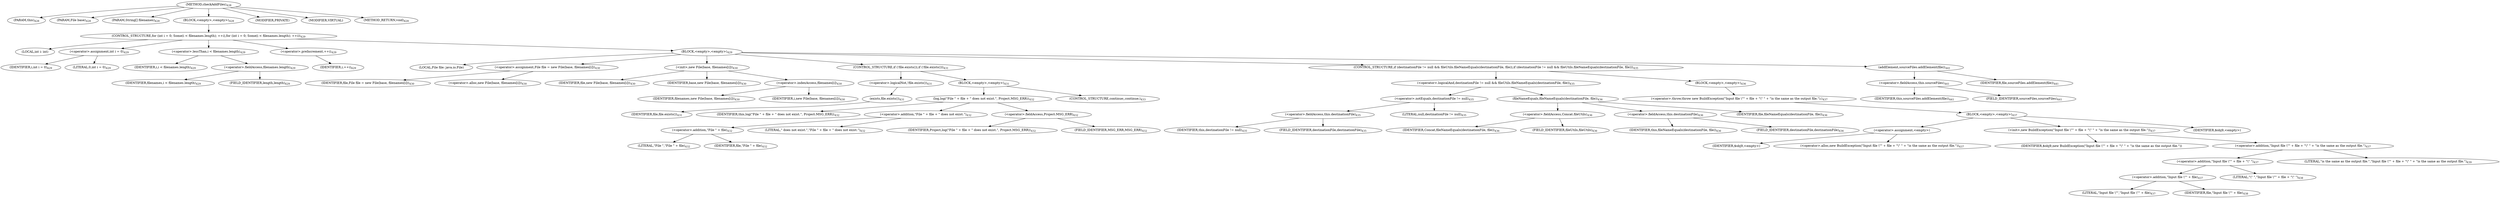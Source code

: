 digraph "checkAddFiles" {  
"753" [label = <(METHOD,checkAddFiles)<SUB>428</SUB>> ]
"40" [label = <(PARAM,this)<SUB>428</SUB>> ]
"754" [label = <(PARAM,File base)<SUB>428</SUB>> ]
"755" [label = <(PARAM,String[] filenames)<SUB>428</SUB>> ]
"756" [label = <(BLOCK,&lt;empty&gt;,&lt;empty&gt;)<SUB>428</SUB>> ]
"757" [label = <(CONTROL_STRUCTURE,for (int i = 0; Some(i &lt; filenames.length); ++i),for (int i = 0; Some(i &lt; filenames.length); ++i))<SUB>429</SUB>> ]
"758" [label = <(LOCAL,int i: int)> ]
"759" [label = <(&lt;operator&gt;.assignment,int i = 0)<SUB>429</SUB>> ]
"760" [label = <(IDENTIFIER,i,int i = 0)<SUB>429</SUB>> ]
"761" [label = <(LITERAL,0,int i = 0)<SUB>429</SUB>> ]
"762" [label = <(&lt;operator&gt;.lessThan,i &lt; filenames.length)<SUB>429</SUB>> ]
"763" [label = <(IDENTIFIER,i,i &lt; filenames.length)<SUB>429</SUB>> ]
"764" [label = <(&lt;operator&gt;.fieldAccess,filenames.length)<SUB>429</SUB>> ]
"765" [label = <(IDENTIFIER,filenames,i &lt; filenames.length)<SUB>429</SUB>> ]
"766" [label = <(FIELD_IDENTIFIER,length,length)<SUB>429</SUB>> ]
"767" [label = <(&lt;operator&gt;.preIncrement,++i)<SUB>429</SUB>> ]
"768" [label = <(IDENTIFIER,i,++i)<SUB>429</SUB>> ]
"769" [label = <(BLOCK,&lt;empty&gt;,&lt;empty&gt;)<SUB>429</SUB>> ]
"38" [label = <(LOCAL,File file: java.io.File)> ]
"770" [label = <(&lt;operator&gt;.assignment,File file = new File(base, filenames[i]))<SUB>430</SUB>> ]
"771" [label = <(IDENTIFIER,file,File file = new File(base, filenames[i]))<SUB>430</SUB>> ]
"772" [label = <(&lt;operator&gt;.alloc,new File(base, filenames[i]))<SUB>430</SUB>> ]
"773" [label = <(&lt;init&gt;,new File(base, filenames[i]))<SUB>430</SUB>> ]
"37" [label = <(IDENTIFIER,file,new File(base, filenames[i]))<SUB>430</SUB>> ]
"774" [label = <(IDENTIFIER,base,new File(base, filenames[i]))<SUB>430</SUB>> ]
"775" [label = <(&lt;operator&gt;.indexAccess,filenames[i])<SUB>430</SUB>> ]
"776" [label = <(IDENTIFIER,filenames,new File(base, filenames[i]))<SUB>430</SUB>> ]
"777" [label = <(IDENTIFIER,i,new File(base, filenames[i]))<SUB>430</SUB>> ]
"778" [label = <(CONTROL_STRUCTURE,if (!file.exists()),if (!file.exists()))<SUB>431</SUB>> ]
"779" [label = <(&lt;operator&gt;.logicalNot,!file.exists())<SUB>431</SUB>> ]
"780" [label = <(exists,file.exists())<SUB>431</SUB>> ]
"781" [label = <(IDENTIFIER,file,file.exists())<SUB>431</SUB>> ]
"782" [label = <(BLOCK,&lt;empty&gt;,&lt;empty&gt;)<SUB>431</SUB>> ]
"783" [label = <(log,log(&quot;File &quot; + file + &quot; does not exist.&quot;, Project.MSG_ERR))<SUB>432</SUB>> ]
"39" [label = <(IDENTIFIER,this,log(&quot;File &quot; + file + &quot; does not exist.&quot;, Project.MSG_ERR))<SUB>432</SUB>> ]
"784" [label = <(&lt;operator&gt;.addition,&quot;File &quot; + file + &quot; does not exist.&quot;)<SUB>432</SUB>> ]
"785" [label = <(&lt;operator&gt;.addition,&quot;File &quot; + file)<SUB>432</SUB>> ]
"786" [label = <(LITERAL,&quot;File &quot;,&quot;File &quot; + file)<SUB>432</SUB>> ]
"787" [label = <(IDENTIFIER,file,&quot;File &quot; + file)<SUB>432</SUB>> ]
"788" [label = <(LITERAL,&quot; does not exist.&quot;,&quot;File &quot; + file + &quot; does not exist.&quot;)<SUB>432</SUB>> ]
"789" [label = <(&lt;operator&gt;.fieldAccess,Project.MSG_ERR)<SUB>432</SUB>> ]
"790" [label = <(IDENTIFIER,Project,log(&quot;File &quot; + file + &quot; does not exist.&quot;, Project.MSG_ERR))<SUB>432</SUB>> ]
"791" [label = <(FIELD_IDENTIFIER,MSG_ERR,MSG_ERR)<SUB>432</SUB>> ]
"792" [label = <(CONTROL_STRUCTURE,continue;,continue;)<SUB>433</SUB>> ]
"793" [label = <(CONTROL_STRUCTURE,if (destinationFile != null &amp;&amp; fileUtils.fileNameEquals(destinationFile, file)),if (destinationFile != null &amp;&amp; fileUtils.fileNameEquals(destinationFile, file)))<SUB>435</SUB>> ]
"794" [label = <(&lt;operator&gt;.logicalAnd,destinationFile != null &amp;&amp; fileUtils.fileNameEquals(destinationFile, file))<SUB>435</SUB>> ]
"795" [label = <(&lt;operator&gt;.notEquals,destinationFile != null)<SUB>435</SUB>> ]
"796" [label = <(&lt;operator&gt;.fieldAccess,this.destinationFile)<SUB>435</SUB>> ]
"797" [label = <(IDENTIFIER,this,destinationFile != null)<SUB>435</SUB>> ]
"798" [label = <(FIELD_IDENTIFIER,destinationFile,destinationFile)<SUB>435</SUB>> ]
"799" [label = <(LITERAL,null,destinationFile != null)<SUB>435</SUB>> ]
"800" [label = <(fileNameEquals,fileNameEquals(destinationFile, file))<SUB>436</SUB>> ]
"801" [label = <(&lt;operator&gt;.fieldAccess,Concat.fileUtils)<SUB>436</SUB>> ]
"802" [label = <(IDENTIFIER,Concat,fileNameEquals(destinationFile, file))<SUB>436</SUB>> ]
"803" [label = <(FIELD_IDENTIFIER,fileUtils,fileUtils)<SUB>436</SUB>> ]
"804" [label = <(&lt;operator&gt;.fieldAccess,this.destinationFile)<SUB>436</SUB>> ]
"805" [label = <(IDENTIFIER,this,fileNameEquals(destinationFile, file))<SUB>436</SUB>> ]
"806" [label = <(FIELD_IDENTIFIER,destinationFile,destinationFile)<SUB>436</SUB>> ]
"807" [label = <(IDENTIFIER,file,fileNameEquals(destinationFile, file))<SUB>436</SUB>> ]
"808" [label = <(BLOCK,&lt;empty&gt;,&lt;empty&gt;)<SUB>436</SUB>> ]
"809" [label = <(&lt;operator&gt;.throw,throw new BuildException(&quot;Input file \&quot;&quot; + file + &quot;\&quot; &quot; + &quot;is the same as the output file.&quot;);)<SUB>437</SUB>> ]
"810" [label = <(BLOCK,&lt;empty&gt;,&lt;empty&gt;)<SUB>437</SUB>> ]
"811" [label = <(&lt;operator&gt;.assignment,&lt;empty&gt;)> ]
"812" [label = <(IDENTIFIER,$obj9,&lt;empty&gt;)> ]
"813" [label = <(&lt;operator&gt;.alloc,new BuildException(&quot;Input file \&quot;&quot; + file + &quot;\&quot; &quot; + &quot;is the same as the output file.&quot;))<SUB>437</SUB>> ]
"814" [label = <(&lt;init&gt;,new BuildException(&quot;Input file \&quot;&quot; + file + &quot;\&quot; &quot; + &quot;is the same as the output file.&quot;))<SUB>437</SUB>> ]
"815" [label = <(IDENTIFIER,$obj9,new BuildException(&quot;Input file \&quot;&quot; + file + &quot;\&quot; &quot; + &quot;is the same as the output file.&quot;))> ]
"816" [label = <(&lt;operator&gt;.addition,&quot;Input file \&quot;&quot; + file + &quot;\&quot; &quot; + &quot;is the same as the output file.&quot;)<SUB>437</SUB>> ]
"817" [label = <(&lt;operator&gt;.addition,&quot;Input file \&quot;&quot; + file + &quot;\&quot; &quot;)<SUB>437</SUB>> ]
"818" [label = <(&lt;operator&gt;.addition,&quot;Input file \&quot;&quot; + file)<SUB>437</SUB>> ]
"819" [label = <(LITERAL,&quot;Input file \&quot;&quot;,&quot;Input file \&quot;&quot; + file)<SUB>437</SUB>> ]
"820" [label = <(IDENTIFIER,file,&quot;Input file \&quot;&quot; + file)<SUB>438</SUB>> ]
"821" [label = <(LITERAL,&quot;\&quot; &quot;,&quot;Input file \&quot;&quot; + file + &quot;\&quot; &quot;)<SUB>438</SUB>> ]
"822" [label = <(LITERAL,&quot;is the same as the output file.&quot;,&quot;Input file \&quot;&quot; + file + &quot;\&quot; &quot; + &quot;is the same as the output file.&quot;)<SUB>439</SUB>> ]
"823" [label = <(IDENTIFIER,$obj9,&lt;empty&gt;)> ]
"824" [label = <(addElement,sourceFiles.addElement(file))<SUB>441</SUB>> ]
"825" [label = <(&lt;operator&gt;.fieldAccess,this.sourceFiles)<SUB>441</SUB>> ]
"826" [label = <(IDENTIFIER,this,sourceFiles.addElement(file))<SUB>441</SUB>> ]
"827" [label = <(FIELD_IDENTIFIER,sourceFiles,sourceFiles)<SUB>441</SUB>> ]
"828" [label = <(IDENTIFIER,file,sourceFiles.addElement(file))<SUB>441</SUB>> ]
"829" [label = <(MODIFIER,PRIVATE)> ]
"830" [label = <(MODIFIER,VIRTUAL)> ]
"831" [label = <(METHOD_RETURN,void)<SUB>428</SUB>> ]
  "753" -> "40" 
  "753" -> "754" 
  "753" -> "755" 
  "753" -> "756" 
  "753" -> "829" 
  "753" -> "830" 
  "753" -> "831" 
  "756" -> "757" 
  "757" -> "758" 
  "757" -> "759" 
  "757" -> "762" 
  "757" -> "767" 
  "757" -> "769" 
  "759" -> "760" 
  "759" -> "761" 
  "762" -> "763" 
  "762" -> "764" 
  "764" -> "765" 
  "764" -> "766" 
  "767" -> "768" 
  "769" -> "38" 
  "769" -> "770" 
  "769" -> "773" 
  "769" -> "778" 
  "769" -> "793" 
  "769" -> "824" 
  "770" -> "771" 
  "770" -> "772" 
  "773" -> "37" 
  "773" -> "774" 
  "773" -> "775" 
  "775" -> "776" 
  "775" -> "777" 
  "778" -> "779" 
  "778" -> "782" 
  "779" -> "780" 
  "780" -> "781" 
  "782" -> "783" 
  "782" -> "792" 
  "783" -> "39" 
  "783" -> "784" 
  "783" -> "789" 
  "784" -> "785" 
  "784" -> "788" 
  "785" -> "786" 
  "785" -> "787" 
  "789" -> "790" 
  "789" -> "791" 
  "793" -> "794" 
  "793" -> "808" 
  "794" -> "795" 
  "794" -> "800" 
  "795" -> "796" 
  "795" -> "799" 
  "796" -> "797" 
  "796" -> "798" 
  "800" -> "801" 
  "800" -> "804" 
  "800" -> "807" 
  "801" -> "802" 
  "801" -> "803" 
  "804" -> "805" 
  "804" -> "806" 
  "808" -> "809" 
  "809" -> "810" 
  "810" -> "811" 
  "810" -> "814" 
  "810" -> "823" 
  "811" -> "812" 
  "811" -> "813" 
  "814" -> "815" 
  "814" -> "816" 
  "816" -> "817" 
  "816" -> "822" 
  "817" -> "818" 
  "817" -> "821" 
  "818" -> "819" 
  "818" -> "820" 
  "824" -> "825" 
  "824" -> "828" 
  "825" -> "826" 
  "825" -> "827" 
}
